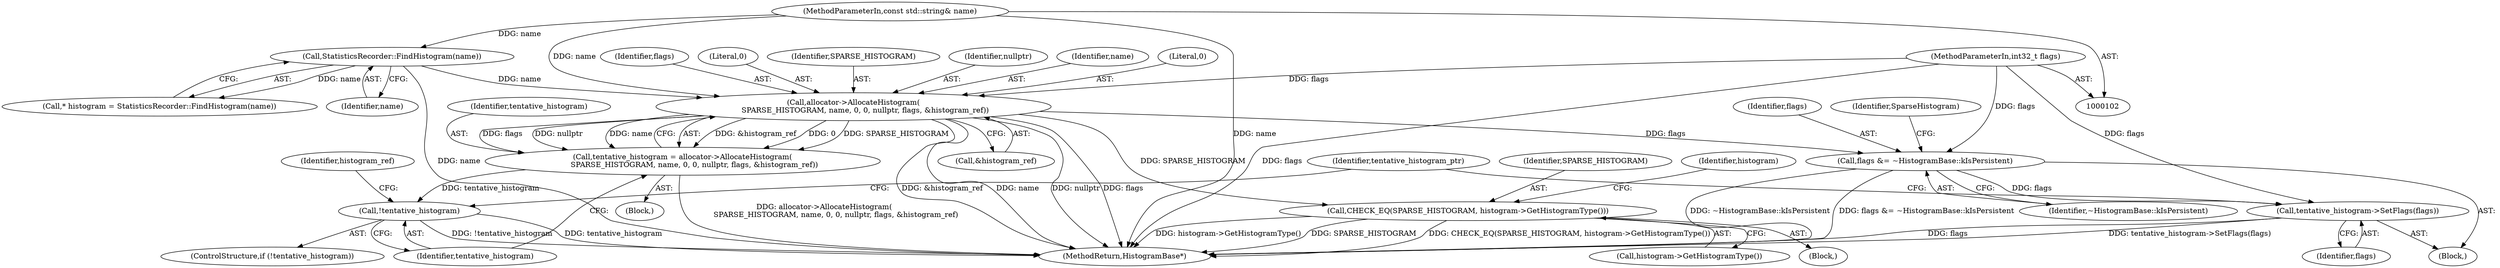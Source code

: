 digraph "0_Chrome_03c2e97746a2c471ae136b0c669f8d0c033fe168_0@API" {
"1000129" [label="(Call,allocator->AllocateHistogram(\n          SPARSE_HISTOGRAM, name, 0, 0, nullptr, flags, &histogram_ref))"];
"1000109" [label="(Call,StatisticsRecorder::FindHistogram(name))"];
"1000103" [label="(MethodParameterIn,const std::string& name)"];
"1000104" [label="(MethodParameterIn,int32_t flags)"];
"1000127" [label="(Call,tentative_histogram = allocator->AllocateHistogram(\n          SPARSE_HISTOGRAM, name, 0, 0, nullptr, flags, &histogram_ref))"];
"1000139" [label="(Call,!tentative_histogram)"];
"1000148" [label="(Call,flags &= ~HistogramBase::kIsPersistent)"];
"1000154" [label="(Call,tentative_histogram->SetFlags(flags))"];
"1000182" [label="(Call,CHECK_EQ(SPARSE_HISTOGRAM, histogram->GetHistogramType()))"];
"1000135" [label="(Identifier,flags)"];
"1000104" [label="(MethodParameterIn,int32_t flags)"];
"1000138" [label="(ControlStructure,if (!tentative_histogram))"];
"1000150" [label="(Identifier,~HistogramBase::kIsPersistent)"];
"1000129" [label="(Call,allocator->AllocateHistogram(\n          SPARSE_HISTOGRAM, name, 0, 0, nullptr, flags, &histogram_ref))"];
"1000103" [label="(MethodParameterIn,const std::string& name)"];
"1000128" [label="(Identifier,tentative_histogram)"];
"1000158" [label="(Identifier,tentative_histogram_ptr)"];
"1000187" [label="(MethodReturn,HistogramBase*)"];
"1000127" [label="(Call,tentative_histogram = allocator->AllocateHistogram(\n          SPARSE_HISTOGRAM, name, 0, 0, nullptr, flags, &histogram_ref))"];
"1000132" [label="(Literal,0)"];
"1000155" [label="(Identifier,flags)"];
"1000130" [label="(Identifier,SPARSE_HISTOGRAM)"];
"1000148" [label="(Call,flags &= ~HistogramBase::kIsPersistent)"];
"1000136" [label="(Call,&histogram_ref)"];
"1000109" [label="(Call,StatisticsRecorder::FindHistogram(name))"];
"1000107" [label="(Call,* histogram = StatisticsRecorder::FindHistogram(name))"];
"1000140" [label="(Identifier,tentative_histogram)"];
"1000154" [label="(Call,tentative_histogram->SetFlags(flags))"];
"1000134" [label="(Identifier,nullptr)"];
"1000131" [label="(Identifier,name)"];
"1000149" [label="(Identifier,flags)"];
"1000133" [label="(Literal,0)"];
"1000110" [label="(Identifier,name)"];
"1000184" [label="(Call,histogram->GetHistogramType())"];
"1000182" [label="(Call,CHECK_EQ(SPARSE_HISTOGRAM, histogram->GetHistogramType()))"];
"1000141" [label="(Block,)"];
"1000186" [label="(Identifier,histogram)"];
"1000153" [label="(Identifier,SparseHistogram)"];
"1000126" [label="(Block,)"];
"1000183" [label="(Identifier,SPARSE_HISTOGRAM)"];
"1000105" [label="(Block,)"];
"1000139" [label="(Call,!tentative_histogram)"];
"1000144" [label="(Identifier,histogram_ref)"];
"1000129" -> "1000127"  [label="AST: "];
"1000129" -> "1000136"  [label="CFG: "];
"1000130" -> "1000129"  [label="AST: "];
"1000131" -> "1000129"  [label="AST: "];
"1000132" -> "1000129"  [label="AST: "];
"1000133" -> "1000129"  [label="AST: "];
"1000134" -> "1000129"  [label="AST: "];
"1000135" -> "1000129"  [label="AST: "];
"1000136" -> "1000129"  [label="AST: "];
"1000127" -> "1000129"  [label="CFG: "];
"1000129" -> "1000187"  [label="DDG: name"];
"1000129" -> "1000187"  [label="DDG: nullptr"];
"1000129" -> "1000187"  [label="DDG: flags"];
"1000129" -> "1000187"  [label="DDG: &histogram_ref"];
"1000129" -> "1000127"  [label="DDG: &histogram_ref"];
"1000129" -> "1000127"  [label="DDG: 0"];
"1000129" -> "1000127"  [label="DDG: SPARSE_HISTOGRAM"];
"1000129" -> "1000127"  [label="DDG: flags"];
"1000129" -> "1000127"  [label="DDG: nullptr"];
"1000129" -> "1000127"  [label="DDG: name"];
"1000109" -> "1000129"  [label="DDG: name"];
"1000103" -> "1000129"  [label="DDG: name"];
"1000104" -> "1000129"  [label="DDG: flags"];
"1000129" -> "1000148"  [label="DDG: flags"];
"1000129" -> "1000182"  [label="DDG: SPARSE_HISTOGRAM"];
"1000109" -> "1000107"  [label="AST: "];
"1000109" -> "1000110"  [label="CFG: "];
"1000110" -> "1000109"  [label="AST: "];
"1000107" -> "1000109"  [label="CFG: "];
"1000109" -> "1000187"  [label="DDG: name"];
"1000109" -> "1000107"  [label="DDG: name"];
"1000103" -> "1000109"  [label="DDG: name"];
"1000103" -> "1000102"  [label="AST: "];
"1000103" -> "1000187"  [label="DDG: name"];
"1000104" -> "1000102"  [label="AST: "];
"1000104" -> "1000187"  [label="DDG: flags"];
"1000104" -> "1000148"  [label="DDG: flags"];
"1000104" -> "1000154"  [label="DDG: flags"];
"1000127" -> "1000126"  [label="AST: "];
"1000128" -> "1000127"  [label="AST: "];
"1000140" -> "1000127"  [label="CFG: "];
"1000127" -> "1000187"  [label="DDG: allocator->AllocateHistogram(\n          SPARSE_HISTOGRAM, name, 0, 0, nullptr, flags, &histogram_ref)"];
"1000127" -> "1000139"  [label="DDG: tentative_histogram"];
"1000139" -> "1000138"  [label="AST: "];
"1000139" -> "1000140"  [label="CFG: "];
"1000140" -> "1000139"  [label="AST: "];
"1000144" -> "1000139"  [label="CFG: "];
"1000158" -> "1000139"  [label="CFG: "];
"1000139" -> "1000187"  [label="DDG: !tentative_histogram"];
"1000139" -> "1000187"  [label="DDG: tentative_histogram"];
"1000148" -> "1000141"  [label="AST: "];
"1000148" -> "1000150"  [label="CFG: "];
"1000149" -> "1000148"  [label="AST: "];
"1000150" -> "1000148"  [label="AST: "];
"1000153" -> "1000148"  [label="CFG: "];
"1000148" -> "1000187"  [label="DDG: flags &= ~HistogramBase::kIsPersistent"];
"1000148" -> "1000187"  [label="DDG: ~HistogramBase::kIsPersistent"];
"1000148" -> "1000154"  [label="DDG: flags"];
"1000154" -> "1000141"  [label="AST: "];
"1000154" -> "1000155"  [label="CFG: "];
"1000155" -> "1000154"  [label="AST: "];
"1000158" -> "1000154"  [label="CFG: "];
"1000154" -> "1000187"  [label="DDG: tentative_histogram->SetFlags(flags)"];
"1000154" -> "1000187"  [label="DDG: flags"];
"1000182" -> "1000105"  [label="AST: "];
"1000182" -> "1000184"  [label="CFG: "];
"1000183" -> "1000182"  [label="AST: "];
"1000184" -> "1000182"  [label="AST: "];
"1000186" -> "1000182"  [label="CFG: "];
"1000182" -> "1000187"  [label="DDG: CHECK_EQ(SPARSE_HISTOGRAM, histogram->GetHistogramType())"];
"1000182" -> "1000187"  [label="DDG: histogram->GetHistogramType()"];
"1000182" -> "1000187"  [label="DDG: SPARSE_HISTOGRAM"];
}
